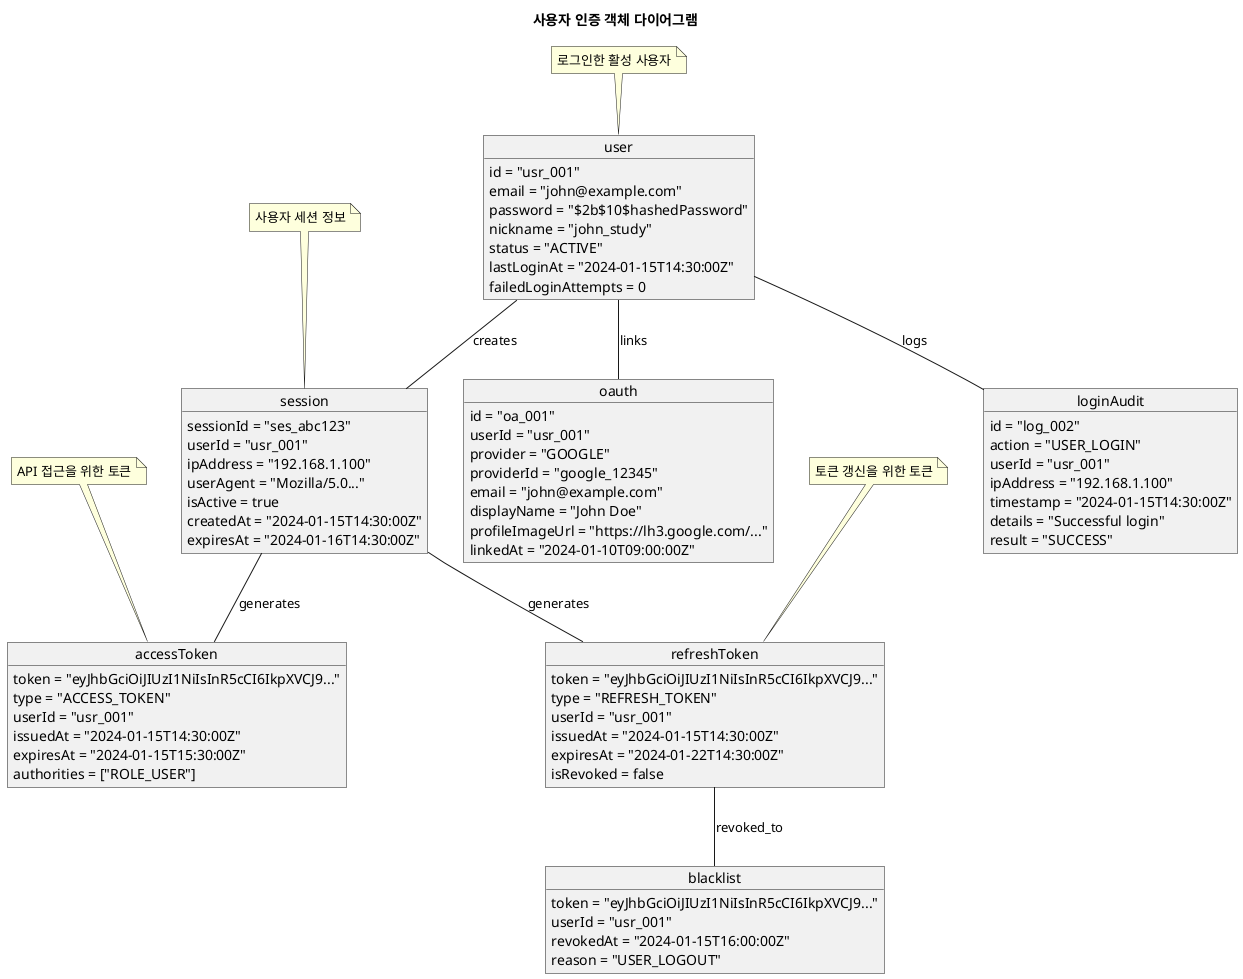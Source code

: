 @startuml
title 사용자 인증 객체 다이어그램

object user {
    id = "usr_001"
    email = "john@example.com"
    password = "$2b$10$hashedPassword"
    nickname = "john_study"
    status = "ACTIVE"
    lastLoginAt = "2024-01-15T14:30:00Z"
    failedLoginAttempts = 0
}

object session {
    sessionId = "ses_abc123"
    userId = "usr_001"
    ipAddress = "192.168.1.100"
    userAgent = "Mozilla/5.0..."
    isActive = true
    createdAt = "2024-01-15T14:30:00Z"
    expiresAt = "2024-01-16T14:30:00Z"
}

object accessToken {
    token = "eyJhbGciOiJIUzI1NiIsInR5cCI6IkpXVCJ9..."
    type = "ACCESS_TOKEN"
    userId = "usr_001"
    issuedAt = "2024-01-15T14:30:00Z"
    expiresAt = "2024-01-15T15:30:00Z"
    authorities = ["ROLE_USER"]
}

object refreshToken {
    token = "eyJhbGciOiJIUzI1NiIsInR5cCI6IkpXVCJ9..."
    type = "REFRESH_TOKEN"
    userId = "usr_001"
    issuedAt = "2024-01-15T14:30:00Z"
    expiresAt = "2024-01-22T14:30:00Z"
    isRevoked = false
}

object oauth {
    id = "oa_001"
    userId = "usr_001"
    provider = "GOOGLE"
    providerId = "google_12345"
    email = "john@example.com"
    displayName = "John Doe"
    profileImageUrl = "https://lh3.google.com/..."
    linkedAt = "2024-01-10T09:00:00Z"
}

object loginAudit {
    id = "log_002"
    action = "USER_LOGIN"
    userId = "usr_001"
    ipAddress = "192.168.1.100"
    timestamp = "2024-01-15T14:30:00Z"
    details = "Successful login"
    result = "SUCCESS"
}

object blacklist {
    token = "eyJhbGciOiJIUzI1NiIsInR5cCI6IkpXVCJ9..."
    userId = "usr_001"
    revokedAt = "2024-01-15T16:00:00Z"
    reason = "USER_LOGOUT"
}

user -- session : creates
session -- accessToken : generates
session -- refreshToken : generates
user -- oauth : links
user -- loginAudit : logs
refreshToken -- blacklist : revoked_to

note top of user : 로그인한 활성 사용자
note top of session : 사용자 세션 정보
note top of accessToken : API 접근을 위한 토큰
note top of refreshToken : 토큰 갱신을 위한 토큰

@enduml
